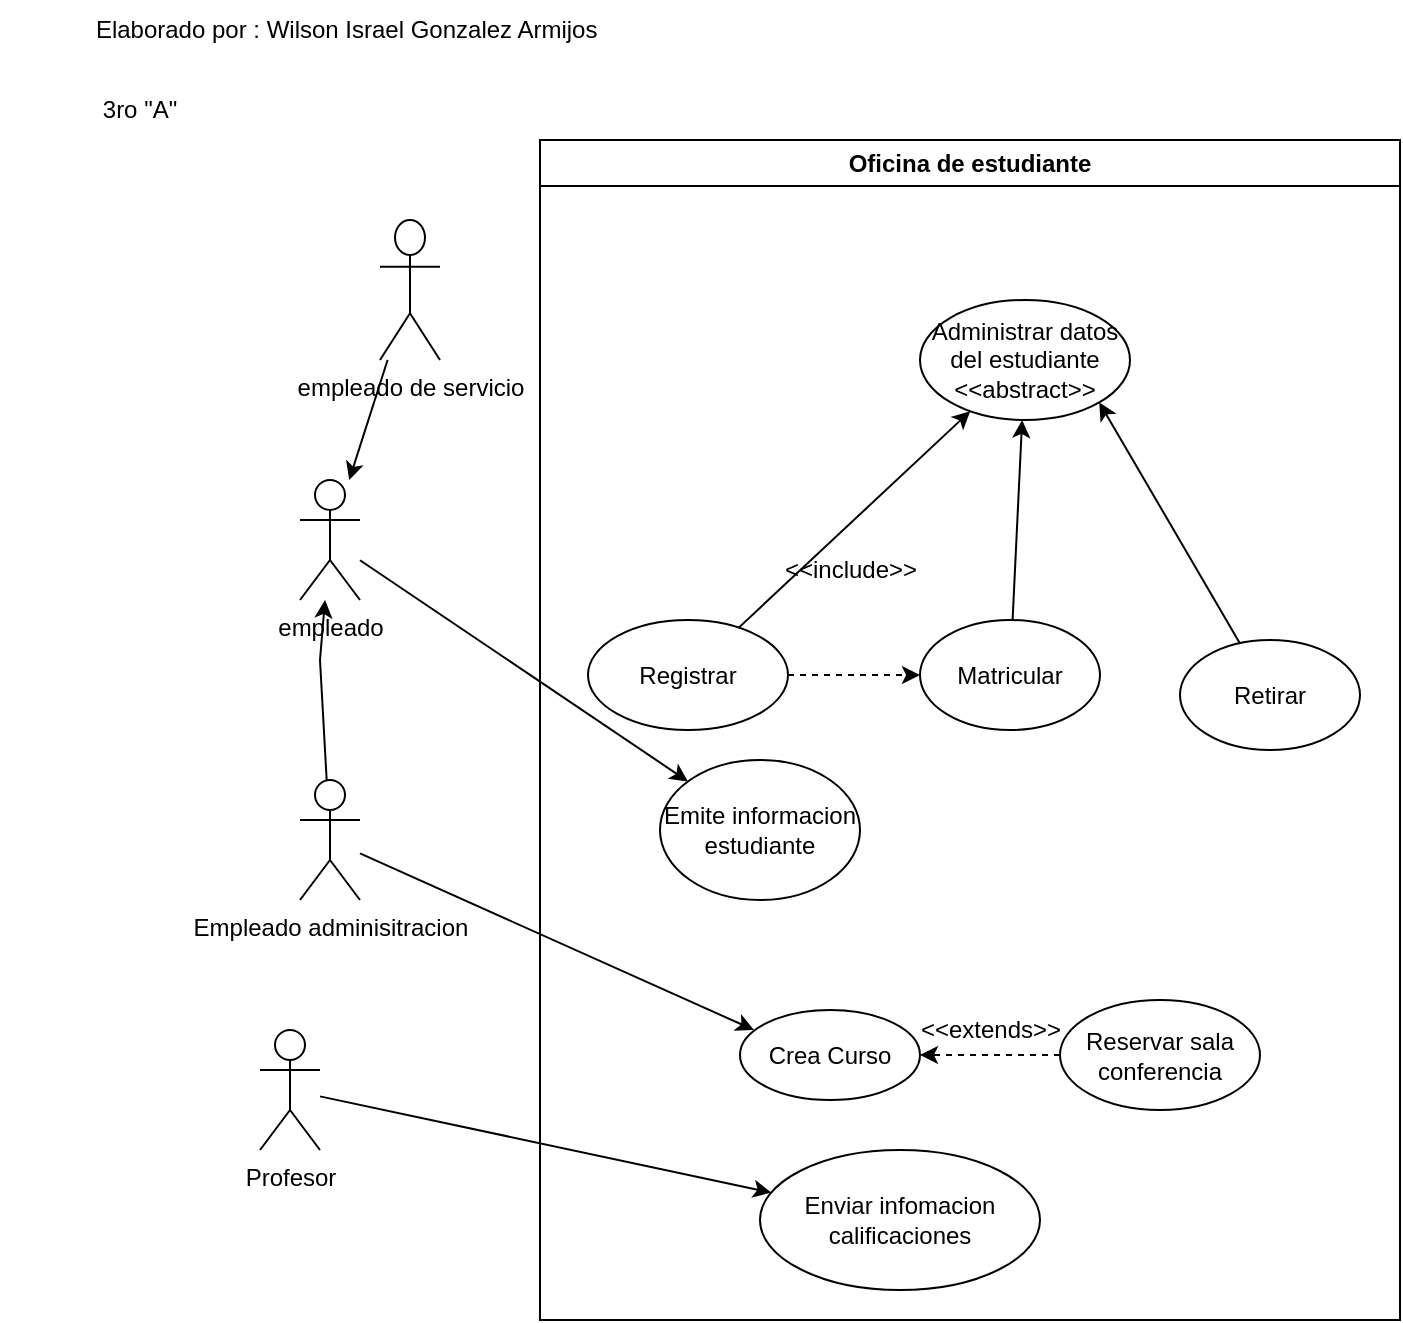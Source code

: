 <mxfile version="20.5.2" type="device"><diagram id="Iu4C-U_0CzAtAevVXEbh" name="Página-1"><mxGraphModel dx="1354" dy="780" grid="1" gridSize="10" guides="1" tooltips="1" connect="1" arrows="1" fold="1" page="1" pageScale="1" pageWidth="827" pageHeight="1169" math="0" shadow="0"><root><mxCell id="0"/><mxCell id="1" parent="0"/><mxCell id="SVQZez8u6gytkRDhJvqW-3" value="Oficina de estudiante" style="swimlane;whiteSpace=wrap;html=1;" vertex="1" parent="1"><mxGeometry x="300" y="80" width="430" height="590" as="geometry"/></mxCell><mxCell id="SVQZez8u6gytkRDhJvqW-11" value="Administrar datos del estudiante &amp;lt;&amp;lt;abstract&amp;gt;&amp;gt;" style="ellipse;whiteSpace=wrap;html=1;" vertex="1" parent="SVQZez8u6gytkRDhJvqW-3"><mxGeometry x="190" y="80" width="105" height="60" as="geometry"/></mxCell><mxCell id="SVQZez8u6gytkRDhJvqW-16" style="edgeStyle=orthogonalEdgeStyle;rounded=0;orthogonalLoop=1;jettySize=auto;html=1;dashed=1;" edge="1" parent="SVQZez8u6gytkRDhJvqW-3" source="SVQZez8u6gytkRDhJvqW-13" target="SVQZez8u6gytkRDhJvqW-14"><mxGeometry relative="1" as="geometry"/></mxCell><mxCell id="SVQZez8u6gytkRDhJvqW-20" style="edgeStyle=none;rounded=0;orthogonalLoop=1;jettySize=auto;html=1;" edge="1" parent="SVQZez8u6gytkRDhJvqW-3" source="SVQZez8u6gytkRDhJvqW-13" target="SVQZez8u6gytkRDhJvqW-11"><mxGeometry relative="1" as="geometry"/></mxCell><mxCell id="SVQZez8u6gytkRDhJvqW-13" value="Registrar" style="ellipse;whiteSpace=wrap;html=1;" vertex="1" parent="SVQZez8u6gytkRDhJvqW-3"><mxGeometry x="24" y="240" width="100" height="55" as="geometry"/></mxCell><mxCell id="SVQZez8u6gytkRDhJvqW-19" style="edgeStyle=none;rounded=0;orthogonalLoop=1;jettySize=auto;html=1;" edge="1" parent="SVQZez8u6gytkRDhJvqW-3" source="SVQZez8u6gytkRDhJvqW-14" target="SVQZez8u6gytkRDhJvqW-11"><mxGeometry relative="1" as="geometry"/></mxCell><mxCell id="SVQZez8u6gytkRDhJvqW-14" value="Matricular" style="ellipse;whiteSpace=wrap;html=1;" vertex="1" parent="SVQZez8u6gytkRDhJvqW-3"><mxGeometry x="190" y="240" width="90" height="55" as="geometry"/></mxCell><mxCell id="SVQZez8u6gytkRDhJvqW-18" style="rounded=0;orthogonalLoop=1;jettySize=auto;html=1;entryX=1;entryY=1;entryDx=0;entryDy=0;" edge="1" parent="SVQZez8u6gytkRDhJvqW-3" source="SVQZez8u6gytkRDhJvqW-15" target="SVQZez8u6gytkRDhJvqW-11"><mxGeometry relative="1" as="geometry"/></mxCell><mxCell id="SVQZez8u6gytkRDhJvqW-15" value="Retirar" style="ellipse;whiteSpace=wrap;html=1;" vertex="1" parent="SVQZez8u6gytkRDhJvqW-3"><mxGeometry x="320" y="250" width="90" height="55" as="geometry"/></mxCell><mxCell id="SVQZez8u6gytkRDhJvqW-17" value="&amp;lt;&amp;lt;include&amp;gt;&amp;gt;" style="text;html=1;align=center;verticalAlign=middle;resizable=0;points=[];autosize=1;strokeColor=none;fillColor=none;" vertex="1" parent="SVQZez8u6gytkRDhJvqW-3"><mxGeometry x="110" y="200" width="90" height="30" as="geometry"/></mxCell><mxCell id="SVQZez8u6gytkRDhJvqW-21" value="Emite informacion estudiante" style="ellipse;whiteSpace=wrap;html=1;" vertex="1" parent="SVQZez8u6gytkRDhJvqW-3"><mxGeometry x="60" y="310" width="100" height="70" as="geometry"/></mxCell><mxCell id="SVQZez8u6gytkRDhJvqW-32" value="Crea Curso" style="ellipse;whiteSpace=wrap;html=1;" vertex="1" parent="SVQZez8u6gytkRDhJvqW-3"><mxGeometry x="100" y="435" width="90" height="45" as="geometry"/></mxCell><mxCell id="SVQZez8u6gytkRDhJvqW-34" style="edgeStyle=none;rounded=0;orthogonalLoop=1;jettySize=auto;html=1;dashed=1;" edge="1" parent="SVQZez8u6gytkRDhJvqW-3" source="SVQZez8u6gytkRDhJvqW-33" target="SVQZez8u6gytkRDhJvqW-32"><mxGeometry relative="1" as="geometry"/></mxCell><mxCell id="SVQZez8u6gytkRDhJvqW-33" value="Reservar sala conferencia" style="ellipse;whiteSpace=wrap;html=1;" vertex="1" parent="SVQZez8u6gytkRDhJvqW-3"><mxGeometry x="260" y="430" width="100" height="55" as="geometry"/></mxCell><mxCell id="SVQZez8u6gytkRDhJvqW-36" value="&amp;lt;&amp;lt;extends&amp;gt;&amp;gt;" style="text;html=1;align=center;verticalAlign=middle;resizable=0;points=[];autosize=1;strokeColor=none;fillColor=none;" vertex="1" parent="SVQZez8u6gytkRDhJvqW-3"><mxGeometry x="180" y="430" width="90" height="30" as="geometry"/></mxCell><mxCell id="SVQZez8u6gytkRDhJvqW-37" value="Enviar infomacion calificaciones" style="ellipse;whiteSpace=wrap;html=1;" vertex="1" parent="SVQZez8u6gytkRDhJvqW-3"><mxGeometry x="110" y="505" width="140" height="70" as="geometry"/></mxCell><mxCell id="SVQZez8u6gytkRDhJvqW-31" style="edgeStyle=none;rounded=0;orthogonalLoop=1;jettySize=auto;html=1;" edge="1" parent="1" source="SVQZez8u6gytkRDhJvqW-4" target="SVQZez8u6gytkRDhJvqW-21"><mxGeometry relative="1" as="geometry"/></mxCell><mxCell id="SVQZez8u6gytkRDhJvqW-4" value="empleado" style="shape=umlActor;verticalLabelPosition=bottom;verticalAlign=top;html=1;outlineConnect=0;" vertex="1" parent="1"><mxGeometry x="180" y="250" width="30" height="60" as="geometry"/></mxCell><mxCell id="SVQZez8u6gytkRDhJvqW-25" style="edgeStyle=none;rounded=0;orthogonalLoop=1;jettySize=auto;html=1;" edge="1" parent="1" source="SVQZez8u6gytkRDhJvqW-5" target="SVQZez8u6gytkRDhJvqW-4"><mxGeometry relative="1" as="geometry"/></mxCell><mxCell id="SVQZez8u6gytkRDhJvqW-5" value="empleado de servicio" style="shape=umlActor;verticalLabelPosition=bottom;verticalAlign=top;html=1;outlineConnect=0;" vertex="1" parent="1"><mxGeometry x="220" y="120" width="30" height="70" as="geometry"/></mxCell><mxCell id="SVQZez8u6gytkRDhJvqW-26" style="edgeStyle=none;rounded=0;orthogonalLoop=1;jettySize=auto;html=1;" edge="1" parent="1" source="SVQZez8u6gytkRDhJvqW-6" target="SVQZez8u6gytkRDhJvqW-4"><mxGeometry relative="1" as="geometry"><Array as="points"><mxPoint x="190" y="340"/></Array></mxGeometry></mxCell><mxCell id="SVQZez8u6gytkRDhJvqW-35" style="edgeStyle=none;rounded=0;orthogonalLoop=1;jettySize=auto;html=1;entryX=0.078;entryY=0.222;entryDx=0;entryDy=0;entryPerimeter=0;" edge="1" parent="1" source="SVQZez8u6gytkRDhJvqW-6" target="SVQZez8u6gytkRDhJvqW-32"><mxGeometry relative="1" as="geometry"/></mxCell><mxCell id="SVQZez8u6gytkRDhJvqW-6" value="Empleado adminisitracion" style="shape=umlActor;verticalLabelPosition=bottom;verticalAlign=top;html=1;outlineConnect=0;" vertex="1" parent="1"><mxGeometry x="180" y="400" width="30" height="60" as="geometry"/></mxCell><mxCell id="SVQZez8u6gytkRDhJvqW-38" style="edgeStyle=none;rounded=0;orthogonalLoop=1;jettySize=auto;html=1;" edge="1" parent="1" source="SVQZez8u6gytkRDhJvqW-7" target="SVQZez8u6gytkRDhJvqW-37"><mxGeometry relative="1" as="geometry"/></mxCell><mxCell id="SVQZez8u6gytkRDhJvqW-7" value="Profesor" style="shape=umlActor;verticalLabelPosition=bottom;verticalAlign=top;html=1;outlineConnect=0;" vertex="1" parent="1"><mxGeometry x="160" y="525" width="30" height="60" as="geometry"/></mxCell><mxCell id="SVQZez8u6gytkRDhJvqW-39" value="Elaborado por : Wilson Israel Gonzalez Armijos&amp;nbsp;" style="text;html=1;strokeColor=none;fillColor=none;align=center;verticalAlign=middle;whiteSpace=wrap;rounded=0;" vertex="1" parent="1"><mxGeometry x="30" y="10" width="350" height="30" as="geometry"/></mxCell><mxCell id="SVQZez8u6gytkRDhJvqW-40" value="3ro &quot;A&quot;" style="text;html=1;strokeColor=none;fillColor=none;align=center;verticalAlign=middle;whiteSpace=wrap;rounded=0;" vertex="1" parent="1"><mxGeometry x="70" y="50" width="60" height="30" as="geometry"/></mxCell></root></mxGraphModel></diagram></mxfile>